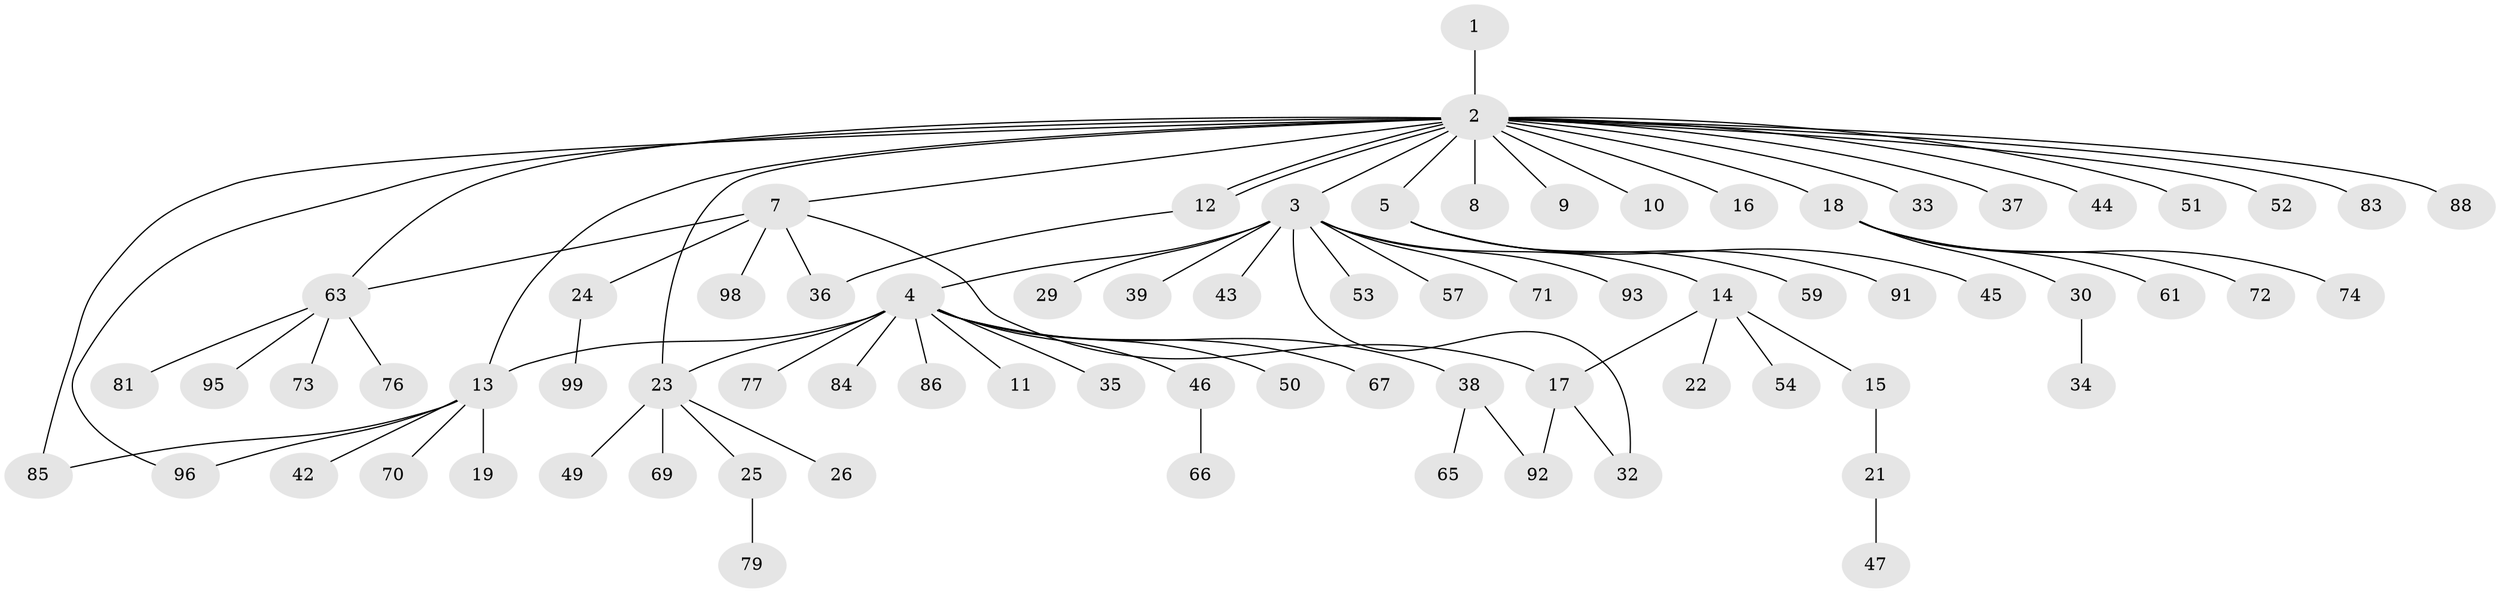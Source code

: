 // original degree distribution, {3: 0.1, 10: 0.02, 9: 0.01, 5: 0.02, 17: 0.01, 2: 0.2, 1: 0.56, 6: 0.05, 4: 0.03}
// Generated by graph-tools (version 1.1) at 2025/38/02/21/25 10:38:54]
// undirected, 75 vertices, 84 edges
graph export_dot {
graph [start="1"]
  node [color=gray90,style=filled];
  1 [super="+28"];
  2 [super="+6"];
  3 [super="+20"];
  4 [super="+31"];
  5 [super="+89"];
  7 [super="+40"];
  8 [super="+62"];
  9;
  10;
  11;
  12 [super="+48"];
  13 [super="+56"];
  14 [super="+87"];
  15;
  16;
  17 [super="+68"];
  18 [super="+55"];
  19;
  21;
  22;
  23 [super="+80"];
  24 [super="+27"];
  25 [super="+60"];
  26;
  29;
  30 [super="+41"];
  32;
  33;
  34;
  35 [super="+58"];
  36 [super="+97"];
  37;
  38;
  39;
  42 [super="+90"];
  43;
  44;
  45;
  46;
  47 [super="+64"];
  49;
  50;
  51;
  52;
  53;
  54;
  57;
  59;
  61;
  63 [super="+94"];
  65 [super="+82"];
  66;
  67;
  69;
  70;
  71;
  72;
  73;
  74 [super="+75"];
  76;
  77 [super="+78"];
  79;
  81;
  83;
  84;
  85;
  86;
  88;
  91;
  92;
  93 [super="+100"];
  95;
  96;
  98;
  99;
  1 -- 2 [weight=2];
  2 -- 3;
  2 -- 5;
  2 -- 12;
  2 -- 12;
  2 -- 23 [weight=2];
  2 -- 51;
  2 -- 52;
  2 -- 85;
  2 -- 7;
  2 -- 8;
  2 -- 9;
  2 -- 10;
  2 -- 13;
  2 -- 16;
  2 -- 18;
  2 -- 83;
  2 -- 88;
  2 -- 96;
  2 -- 33;
  2 -- 37;
  2 -- 44;
  2 -- 63;
  3 -- 4;
  3 -- 14;
  3 -- 29;
  3 -- 32;
  3 -- 39;
  3 -- 43;
  3 -- 57;
  3 -- 71;
  3 -- 53;
  3 -- 93;
  4 -- 11;
  4 -- 13 [weight=2];
  4 -- 35;
  4 -- 50;
  4 -- 77;
  4 -- 84;
  4 -- 67;
  4 -- 38;
  4 -- 86;
  4 -- 46;
  4 -- 23;
  5 -- 45;
  5 -- 59;
  5 -- 91;
  7 -- 17;
  7 -- 24;
  7 -- 36;
  7 -- 98;
  7 -- 63;
  12 -- 36;
  13 -- 19;
  13 -- 42;
  13 -- 96;
  13 -- 85;
  13 -- 70;
  14 -- 15;
  14 -- 22;
  14 -- 54;
  14 -- 17;
  15 -- 21;
  17 -- 32;
  17 -- 92;
  18 -- 30;
  18 -- 61;
  18 -- 72;
  18 -- 74;
  21 -- 47;
  23 -- 25;
  23 -- 26;
  23 -- 49;
  23 -- 69;
  24 -- 99;
  25 -- 79;
  30 -- 34;
  38 -- 65;
  38 -- 92;
  46 -- 66;
  63 -- 73;
  63 -- 76;
  63 -- 81;
  63 -- 95;
}
